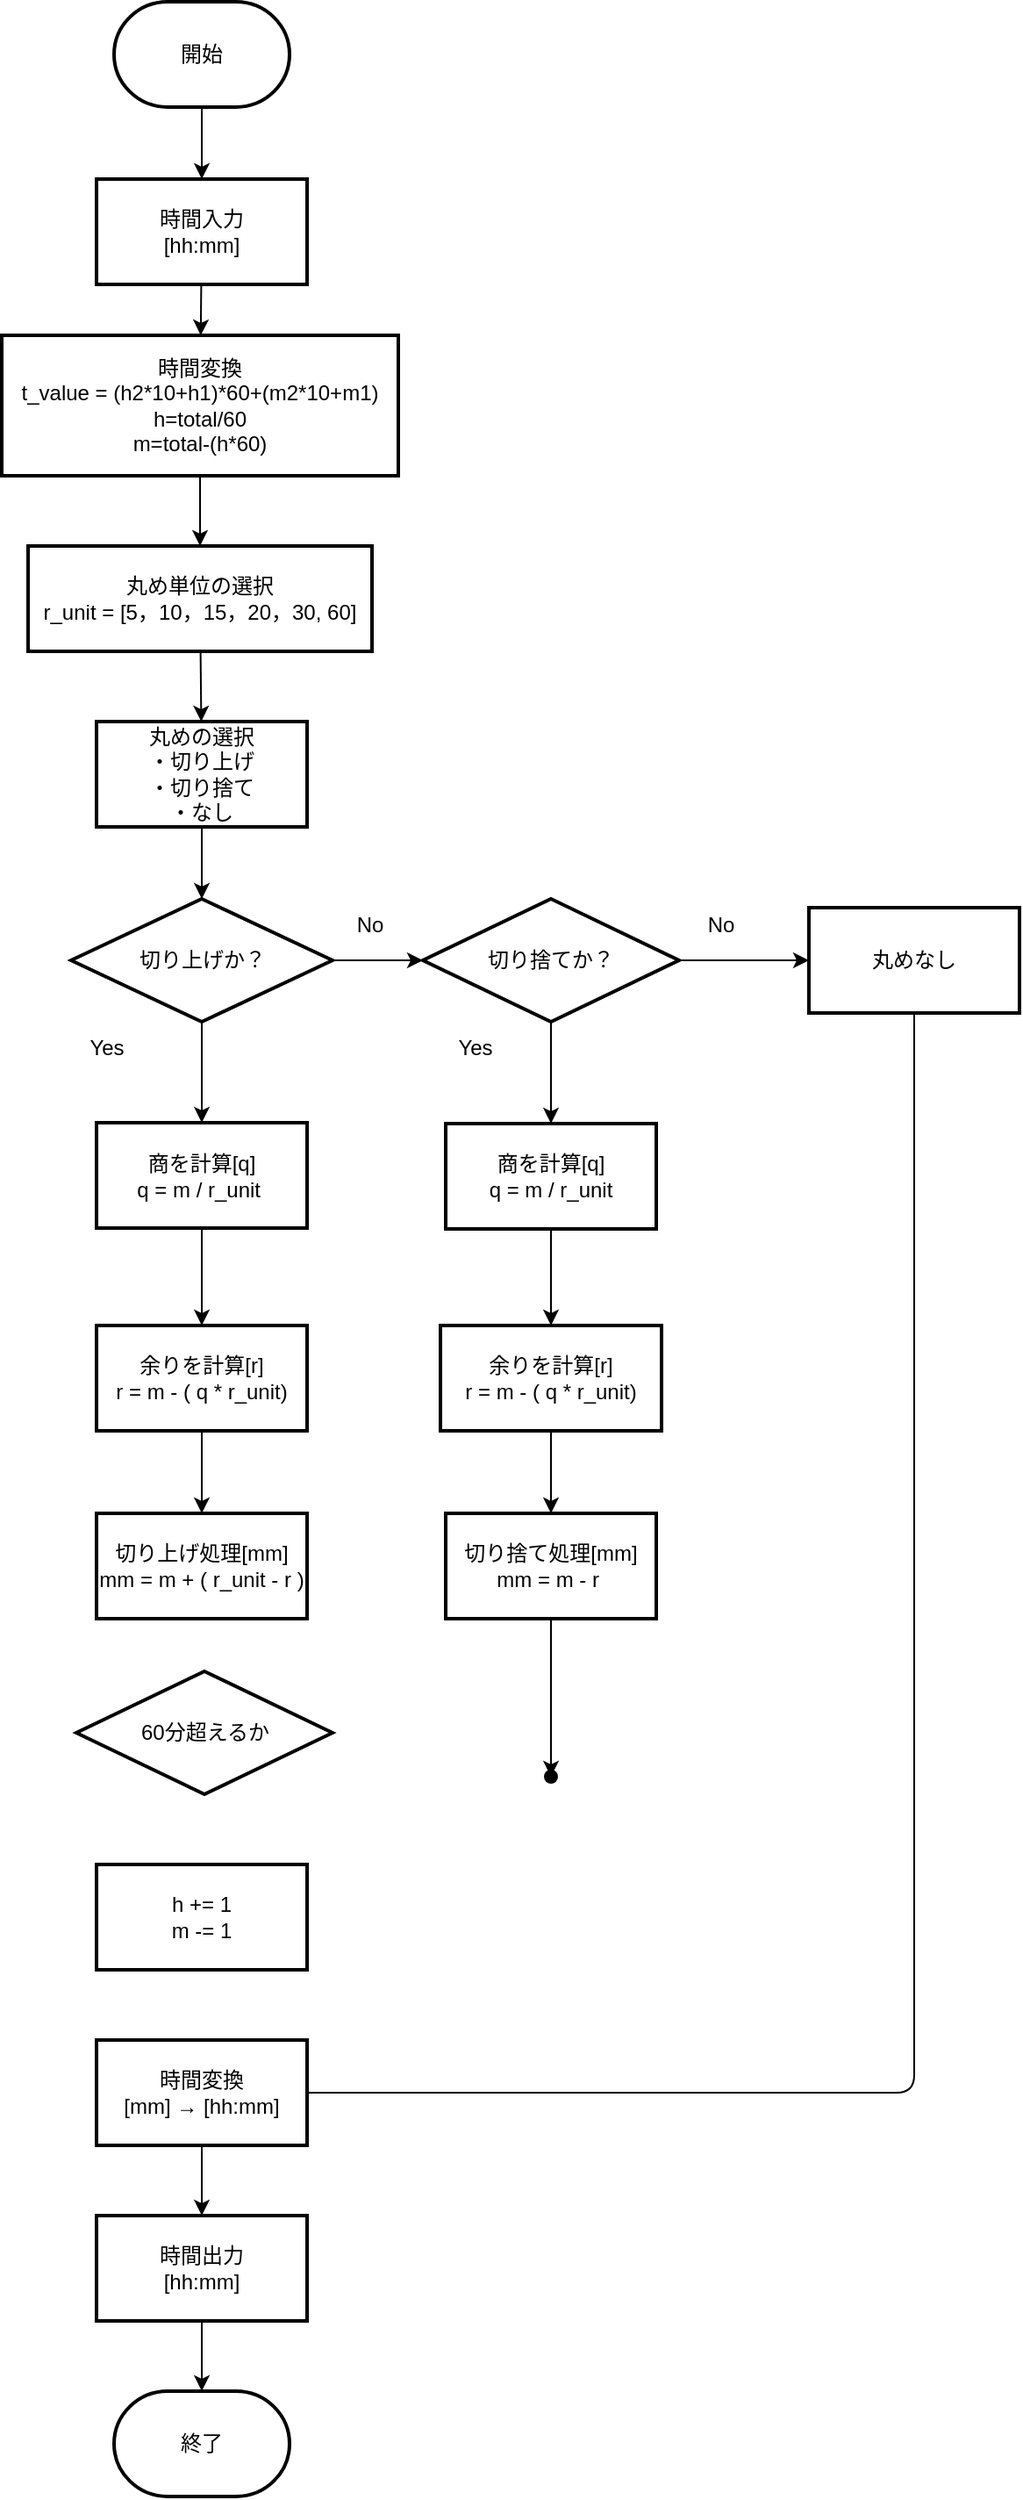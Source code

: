<mxfile>
    <diagram id="ckOPknyWNpe-K8J8IH9X" name="ページ1">
        <mxGraphModel dx="1355" dy="2994" grid="1" gridSize="10" guides="1" tooltips="1" connect="1" arrows="1" fold="1" page="1" pageScale="1" pageWidth="827" pageHeight="1169" math="0" shadow="0">
            <root>
                <mxCell id="0"/>
                <mxCell id="1" parent="0"/>
                <mxCell id="16" value="" style="edgeStyle=none;html=1;" parent="1" source="3" target="14" edge="1">
                    <mxGeometry relative="1" as="geometry"/>
                </mxCell>
                <mxCell id="3" value="開始" style="strokeWidth=2;html=1;shape=mxgraph.flowchart.terminator;whiteSpace=wrap;" parent="1" vertex="1">
                    <mxGeometry x="104" y="-1251" width="100" height="60" as="geometry"/>
                </mxCell>
                <mxCell id="4" value="終了" style="strokeWidth=2;html=1;shape=mxgraph.flowchart.terminator;whiteSpace=wrap;" parent="1" vertex="1">
                    <mxGeometry x="104" y="110" width="100" height="60" as="geometry"/>
                </mxCell>
                <mxCell id="106" value="" style="edgeStyle=none;html=1;fontFamily=Helvetica;fontSize=12;" edge="1" parent="1" source="14" target="33">
                    <mxGeometry relative="1" as="geometry"/>
                </mxCell>
                <mxCell id="14" value="時間入力&lt;br&gt;[hh:mm]" style="whiteSpace=wrap;html=1;strokeWidth=2;" parent="1" vertex="1">
                    <mxGeometry x="94" y="-1150" width="120" height="60" as="geometry"/>
                </mxCell>
                <mxCell id="89" value="" style="edgeStyle=none;html=1;" parent="1" source="28" target="62" edge="1">
                    <mxGeometry relative="1" as="geometry"/>
                </mxCell>
                <mxCell id="111" value="" style="edgeStyle=none;html=1;fontFamily=Helvetica;fontSize=12;" edge="1" parent="1" source="28" target="43">
                    <mxGeometry relative="1" as="geometry"/>
                </mxCell>
                <mxCell id="28" value="切り上げか？" style="strokeWidth=2;html=1;shape=mxgraph.flowchart.decision;whiteSpace=wrap;" parent="1" vertex="1">
                    <mxGeometry x="79.5" y="-740" width="149" height="70" as="geometry"/>
                </mxCell>
                <mxCell id="107" value="" style="edgeStyle=none;html=1;fontFamily=Helvetica;fontSize=12;" edge="1" parent="1" source="33" target="36">
                    <mxGeometry relative="1" as="geometry"/>
                </mxCell>
                <mxCell id="33" value="時間変換&lt;br&gt;t_value = (h2*10+h1)*60+(m2*10+m1)&lt;br&gt;h=total/60&lt;br&gt;m=total-(h*60)" style="whiteSpace=wrap;html=1;strokeWidth=2;" parent="1" vertex="1">
                    <mxGeometry x="40" y="-1061" width="226" height="80" as="geometry"/>
                </mxCell>
                <mxCell id="108" value="" style="edgeStyle=none;html=1;fontFamily=Helvetica;fontSize=12;" edge="1" parent="1" source="36" target="98">
                    <mxGeometry relative="1" as="geometry"/>
                </mxCell>
                <mxCell id="36" value="丸め単位の選択&lt;br&gt;r_unit = [5，10，15，20，30, 60]" style="whiteSpace=wrap;html=1;strokeWidth=2;" parent="1" vertex="1">
                    <mxGeometry x="55" y="-941" width="196" height="60" as="geometry"/>
                </mxCell>
                <mxCell id="121" value="" style="edgeStyle=none;html=1;fontFamily=Helvetica;fontSize=12;" edge="1" parent="1" source="38" target="39">
                    <mxGeometry relative="1" as="geometry"/>
                </mxCell>
                <mxCell id="38" value="時間変換&lt;br&gt;[mm] → [hh:mm]" style="whiteSpace=wrap;html=1;strokeWidth=2;" parent="1" vertex="1">
                    <mxGeometry x="94" y="-90" width="120" height="60" as="geometry"/>
                </mxCell>
                <mxCell id="122" value="" style="edgeStyle=none;html=1;fontFamily=Helvetica;fontSize=12;" edge="1" parent="1" source="39" target="4">
                    <mxGeometry relative="1" as="geometry"/>
                </mxCell>
                <mxCell id="39" value="時間出力&lt;br&gt;[hh:mm]" style="whiteSpace=wrap;html=1;strokeWidth=2;" parent="1" vertex="1">
                    <mxGeometry x="94" y="10" width="120" height="60" as="geometry"/>
                </mxCell>
                <mxCell id="118" value="" style="edgeStyle=none;html=1;fontFamily=Helvetica;fontSize=12;" edge="1" parent="1" source="42" target="117">
                    <mxGeometry relative="1" as="geometry"/>
                </mxCell>
                <mxCell id="42" value="切り捨て処理[mm]&lt;br&gt;mm = m - r&amp;nbsp;" style="whiteSpace=wrap;html=1;strokeWidth=2;" parent="1" vertex="1">
                    <mxGeometry x="293" y="-390" width="120" height="60" as="geometry"/>
                </mxCell>
                <mxCell id="114" value="" style="edgeStyle=none;html=1;fontFamily=Helvetica;fontSize=12;" edge="1" parent="1" source="43" target="99">
                    <mxGeometry relative="1" as="geometry"/>
                </mxCell>
                <mxCell id="43" value="商を計算[q]&lt;br&gt;q = m / r_unit&amp;nbsp;" style="whiteSpace=wrap;html=1;strokeWidth=2;" parent="1" vertex="1">
                    <mxGeometry x="94" y="-612.5" width="120" height="60" as="geometry"/>
                </mxCell>
                <mxCell id="51" value="Yes" style="text;html=1;strokeColor=none;fillColor=none;align=center;verticalAlign=middle;whiteSpace=wrap;rounded=0;" parent="1" vertex="1">
                    <mxGeometry x="280" y="-670" width="60" height="30" as="geometry"/>
                </mxCell>
                <mxCell id="53" value="No" style="text;html=1;strokeColor=none;fillColor=none;align=center;verticalAlign=middle;whiteSpace=wrap;rounded=0;" parent="1" vertex="1">
                    <mxGeometry x="220" y="-740" width="60" height="30" as="geometry"/>
                </mxCell>
                <mxCell id="54" value="No" style="text;html=1;strokeColor=none;fillColor=none;align=center;verticalAlign=middle;whiteSpace=wrap;rounded=0;" parent="1" vertex="1">
                    <mxGeometry x="420" y="-740" width="60" height="30" as="geometry"/>
                </mxCell>
                <mxCell id="90" value="" style="edgeStyle=none;html=1;" parent="1" source="62" target="79" edge="1">
                    <mxGeometry relative="1" as="geometry"/>
                </mxCell>
                <mxCell id="112" value="" style="edgeStyle=none;html=1;fontFamily=Helvetica;fontSize=12;" edge="1" parent="1" source="62" target="102">
                    <mxGeometry relative="1" as="geometry"/>
                </mxCell>
                <mxCell id="62" value="切り捨てか？" style="strokeWidth=2;html=1;shape=mxgraph.flowchart.decision;whiteSpace=wrap;" parent="1" vertex="1">
                    <mxGeometry x="280" y="-740" width="146" height="70" as="geometry"/>
                </mxCell>
                <mxCell id="73" value="Yes" style="text;html=1;strokeColor=none;fillColor=none;align=center;verticalAlign=middle;whiteSpace=wrap;rounded=0;" parent="1" vertex="1">
                    <mxGeometry x="70" y="-670" width="60" height="30" as="geometry"/>
                </mxCell>
                <mxCell id="78" value="" style="edgeStyle=none;html=1;entryDx=0;entryDy=0;endArrow=none;" parent="1" edge="1">
                    <mxGeometry relative="1" as="geometry">
                        <mxPoint x="610" y="-380" as="targetPoint"/>
                        <mxPoint x="610" y="-380" as="sourcePoint"/>
                    </mxGeometry>
                </mxCell>
                <mxCell id="79" value="丸めなし" style="whiteSpace=wrap;html=1;strokeWidth=2;" parent="1" vertex="1">
                    <mxGeometry x="500" y="-735" width="120" height="60" as="geometry"/>
                </mxCell>
                <mxCell id="110" value="" style="edgeStyle=none;html=1;fontFamily=Helvetica;fontSize=12;" edge="1" parent="1" source="98" target="28">
                    <mxGeometry relative="1" as="geometry"/>
                </mxCell>
                <mxCell id="98" value="丸めの選択&lt;br&gt;・切り上げ&lt;br&gt;・切り捨て&lt;br&gt;・なし" style="whiteSpace=wrap;html=1;strokeWidth=2;" vertex="1" parent="1">
                    <mxGeometry x="94" y="-841" width="120" height="60" as="geometry"/>
                </mxCell>
                <mxCell id="115" value="" style="edgeStyle=none;html=1;fontFamily=Helvetica;fontSize=12;" edge="1" parent="1" source="99" target="101">
                    <mxGeometry relative="1" as="geometry"/>
                </mxCell>
                <mxCell id="99" value="余りを計算[r]&lt;br&gt;r = m - ( q * r_unit)" style="whiteSpace=wrap;html=1;strokeWidth=2;" vertex="1" parent="1">
                    <mxGeometry x="94" y="-497" width="120" height="60" as="geometry"/>
                </mxCell>
                <mxCell id="101" value="切り上げ処理[mm]&lt;br&gt;mm = m + ( r_unit - r )" style="whiteSpace=wrap;html=1;strokeWidth=2;" vertex="1" parent="1">
                    <mxGeometry x="94" y="-390" width="120" height="60" as="geometry"/>
                </mxCell>
                <mxCell id="113" value="" style="edgeStyle=none;html=1;fontFamily=Helvetica;fontSize=12;" edge="1" parent="1" source="102" target="103">
                    <mxGeometry relative="1" as="geometry"/>
                </mxCell>
                <mxCell id="102" value="商を計算[q]&lt;br&gt;q = m / r_unit" style="whiteSpace=wrap;html=1;strokeWidth=2;" vertex="1" parent="1">
                    <mxGeometry x="293" y="-612" width="120" height="60" as="geometry"/>
                </mxCell>
                <mxCell id="116" value="" style="edgeStyle=none;html=1;fontFamily=Helvetica;fontSize=12;" edge="1" parent="1" source="103" target="42">
                    <mxGeometry relative="1" as="geometry"/>
                </mxCell>
                <mxCell id="103" value="余りを計算[r]&lt;br&gt;r = m - ( q * r_unit)" style="whiteSpace=wrap;html=1;strokeWidth=2;" vertex="1" parent="1">
                    <mxGeometry x="290" y="-497" width="126" height="60" as="geometry"/>
                </mxCell>
                <mxCell id="119" value="" style="edgeStyle=none;html=1;exitX=0.5;exitY=1;exitDx=0;exitDy=0;entryDx=0;entryDy=0;endArrow=none;entryX=1;entryY=0.5;" edge="1" parent="1" source="79" target="38">
                    <mxGeometry relative="1" as="geometry">
                        <mxPoint x="214" y="-240" as="targetPoint"/>
                        <Array as="points">
                            <mxPoint x="560" y="-60"/>
                        </Array>
                        <mxPoint x="560" y="-675" as="sourcePoint"/>
                    </mxGeometry>
                </mxCell>
                <mxCell id="117" value="" style="shape=waypoint;sketch=0;size=6;pointerEvents=1;points=[];fillColor=default;resizable=0;rotatable=0;perimeter=centerPerimeter;snapToPoint=1;strokeWidth=2;" vertex="1" parent="1">
                    <mxGeometry x="343" y="-250" width="20" height="20" as="geometry"/>
                </mxCell>
                <mxCell id="123" value="h += 1&lt;br&gt;m -= 1" style="whiteSpace=wrap;html=1;strokeWidth=2;" vertex="1" parent="1">
                    <mxGeometry x="94" y="-190" width="120" height="60" as="geometry"/>
                </mxCell>
                <mxCell id="124" value="60分超えるか" style="strokeWidth=2;html=1;shape=mxgraph.flowchart.decision;whiteSpace=wrap;" vertex="1" parent="1">
                    <mxGeometry x="82.5" y="-300" width="146" height="70" as="geometry"/>
                </mxCell>
            </root>
        </mxGraphModel>
    </diagram>
</mxfile>